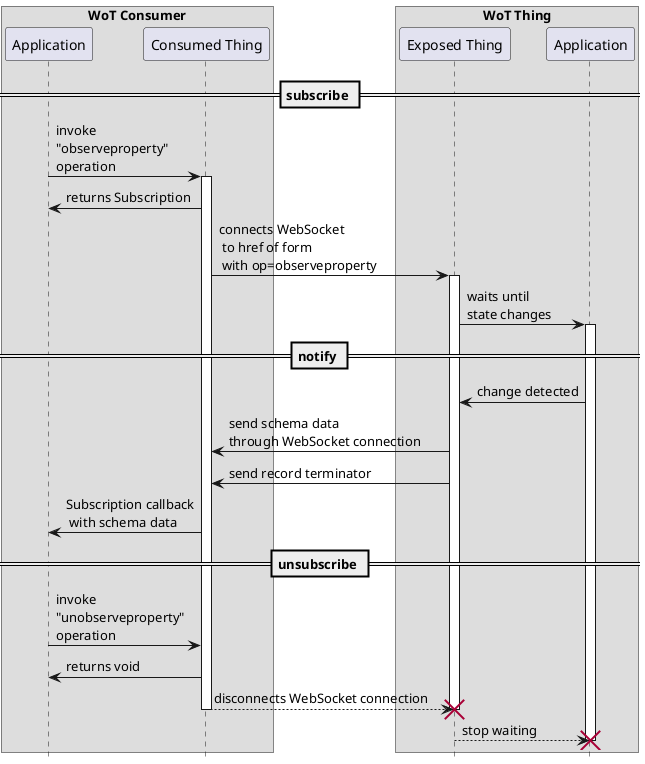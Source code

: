 @startuml
hide footbox

box "WoT Consumer"
participant "Application" as AP
participant "Consumed Thing" as SA
end box

box "WoT Thing"
participant "Exposed Thing" as WS
participant "Application" as DC
end box

== subscribe ==

AP  -> SA: invoke\n"observeproperty"\noperation
activate SA
SA  -> AP: returns Subscription
SA  -> WS: connects WebSocket\n to href of form\n with op=observeproperty
activate WS
WS  -> DC: waits until\nstate changes
activate DC

== notify ==

DC  -> WS: change detected
WS  -> SA: send schema data\nthrough WebSocket connection
WS  -> SA: send record terminator
SA  -> AP: Subscription callback\n with schema data

== unsubscribe ==

AP  -> SA: invoke\n"unobserveproperty"\noperation
SA  -> AP: returns void
SA --> WS: disconnects WebSocket connection
deactivate SA
destroy WS
WS --> DC: stop waiting
destroy DC

@enduml
